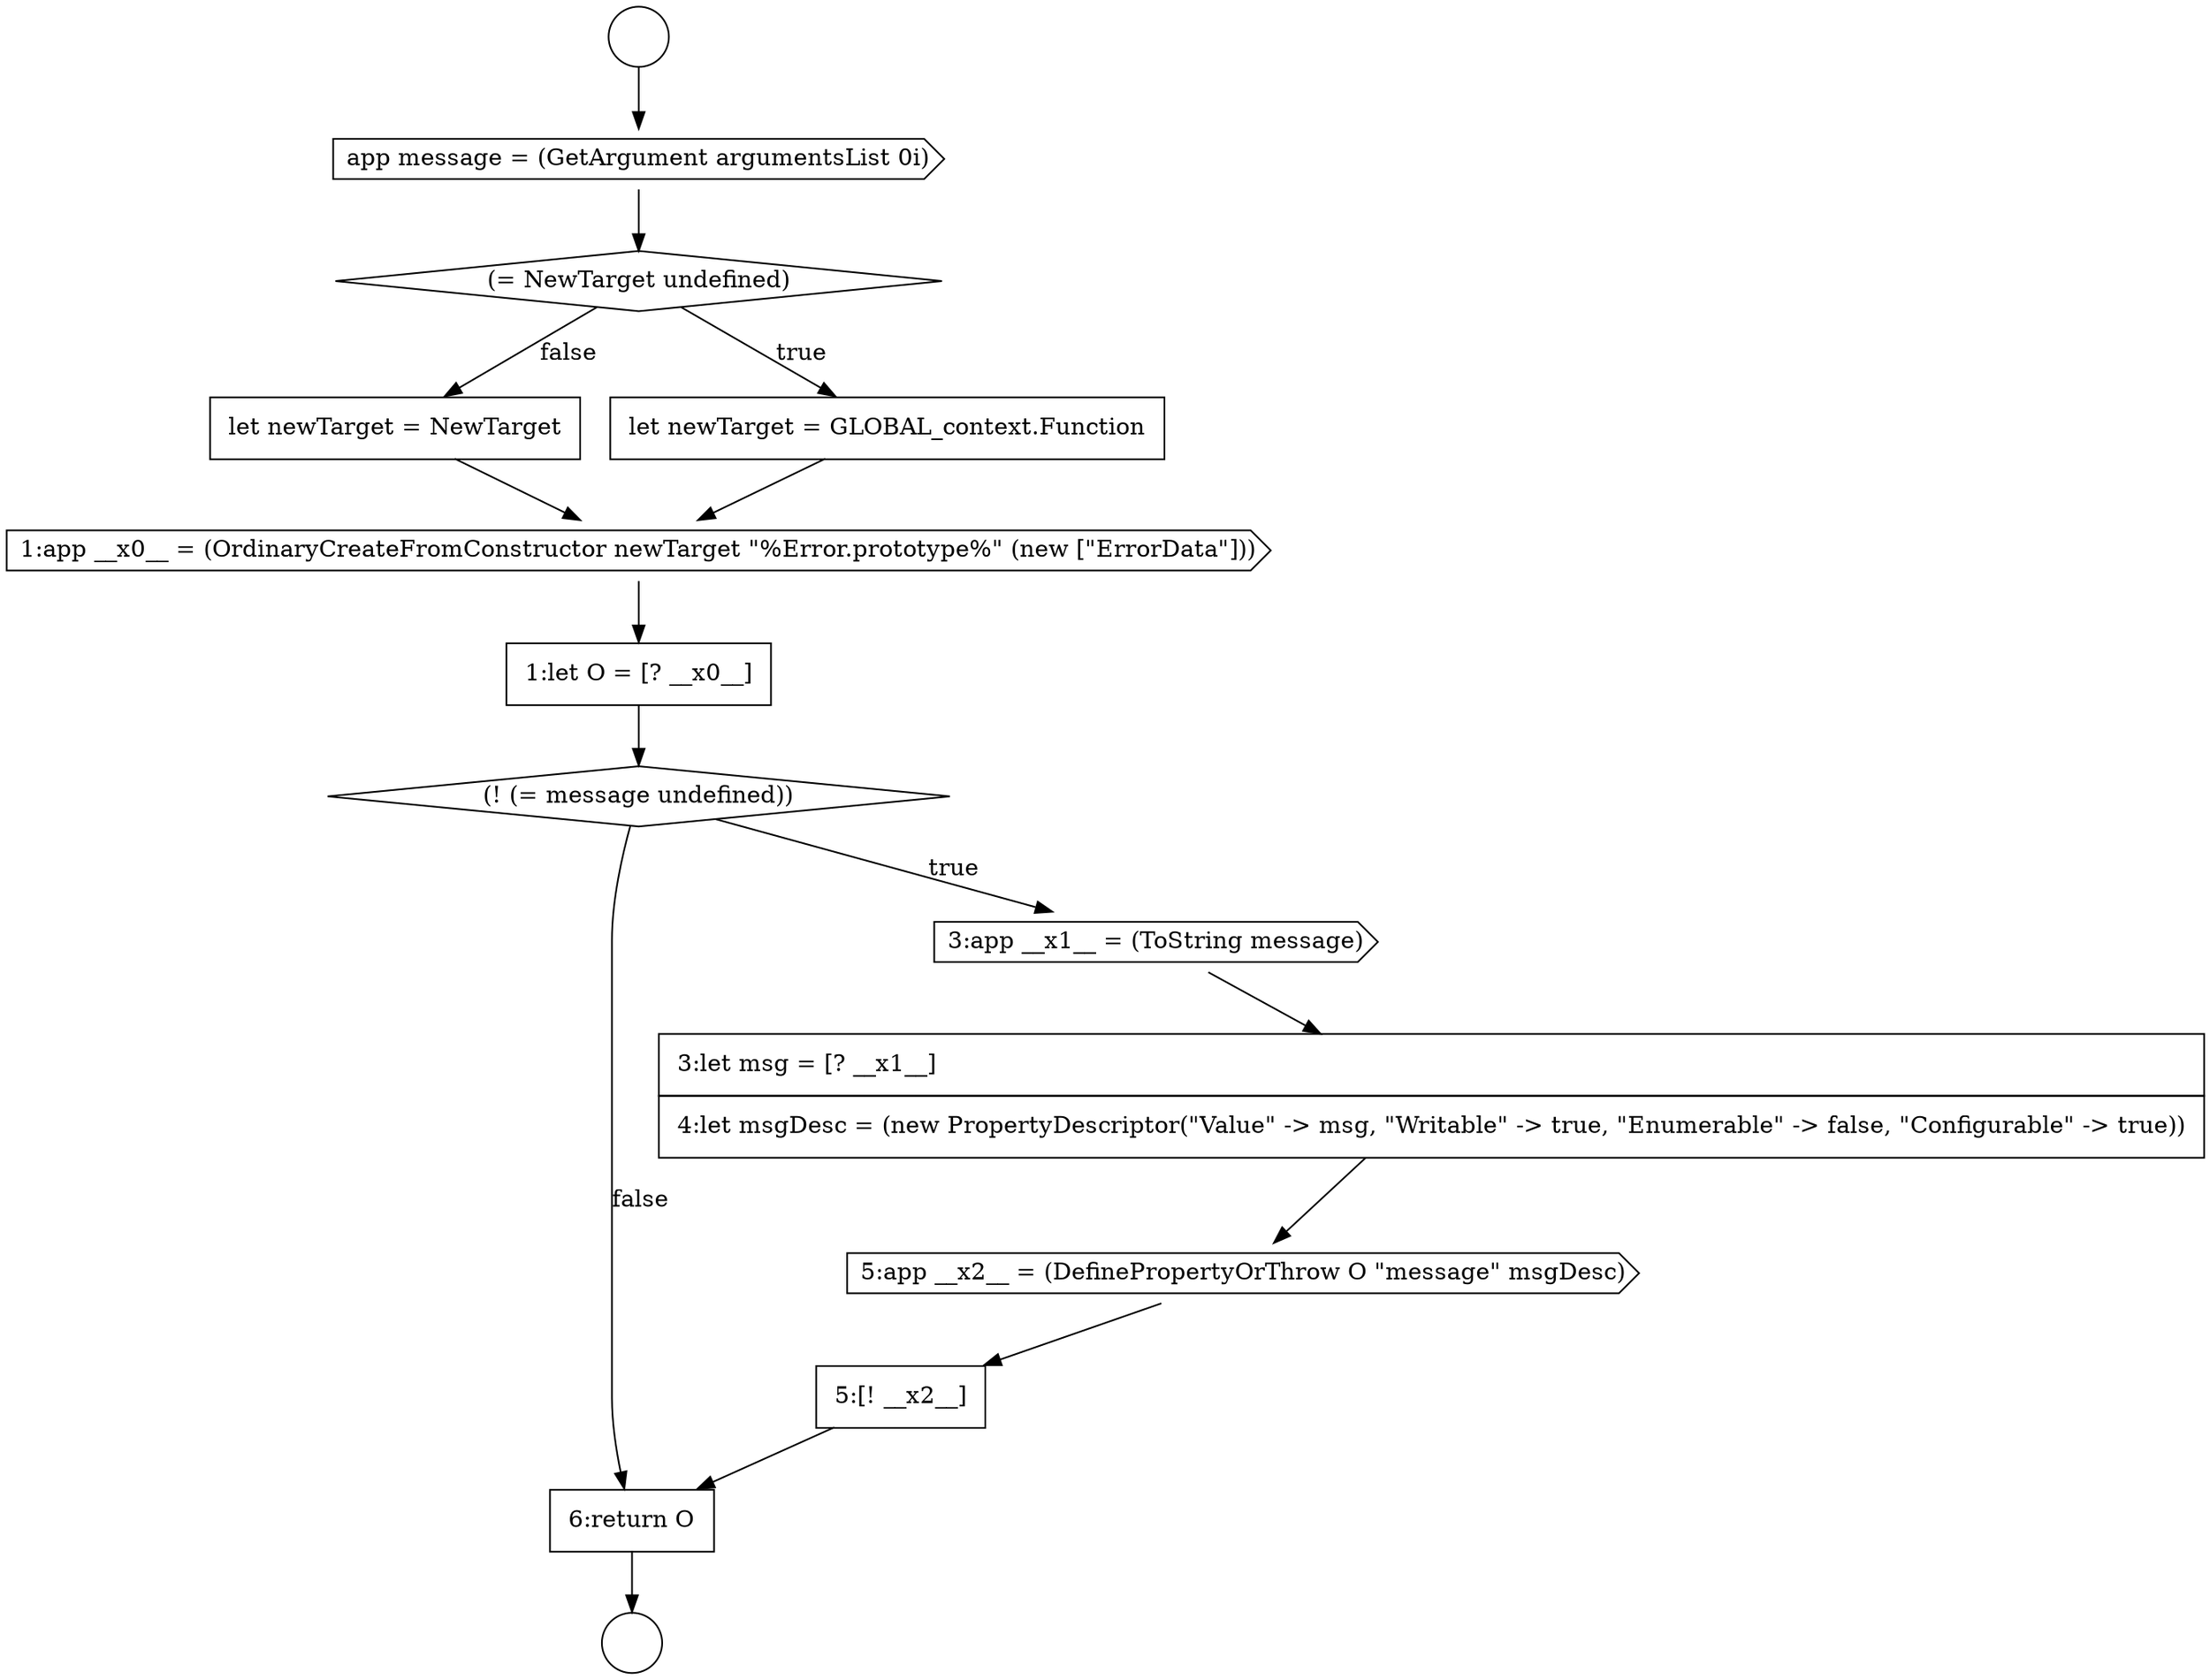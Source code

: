 digraph {
  node12490 [shape=circle label=" " color="black" fillcolor="white" style=filled]
  node12500 [shape=cds, label=<<font color="black">5:app __x2__ = (DefinePropertyOrThrow O &quot;message&quot; msgDesc)</font>> color="black" fillcolor="white" style=filled]
  node12494 [shape=none, margin=0, label=<<font color="black">
    <table border="0" cellborder="1" cellspacing="0" cellpadding="10">
      <tr><td align="left">let newTarget = NewTarget</td></tr>
    </table>
  </font>> color="black" fillcolor="white" style=filled]
  node12499 [shape=none, margin=0, label=<<font color="black">
    <table border="0" cellborder="1" cellspacing="0" cellpadding="10">
      <tr><td align="left">3:let msg = [? __x1__]</td></tr>
      <tr><td align="left">4:let msgDesc = (new PropertyDescriptor(&quot;Value&quot; -&gt; msg, &quot;Writable&quot; -&gt; true, &quot;Enumerable&quot; -&gt; false, &quot;Configurable&quot; -&gt; true))</td></tr>
    </table>
  </font>> color="black" fillcolor="white" style=filled]
  node12489 [shape=circle label=" " color="black" fillcolor="white" style=filled]
  node12493 [shape=none, margin=0, label=<<font color="black">
    <table border="0" cellborder="1" cellspacing="0" cellpadding="10">
      <tr><td align="left">let newTarget = GLOBAL_context.Function</td></tr>
    </table>
  </font>> color="black" fillcolor="white" style=filled]
  node12501 [shape=none, margin=0, label=<<font color="black">
    <table border="0" cellborder="1" cellspacing="0" cellpadding="10">
      <tr><td align="left">5:[! __x2__]</td></tr>
    </table>
  </font>> color="black" fillcolor="white" style=filled]
  node12496 [shape=none, margin=0, label=<<font color="black">
    <table border="0" cellborder="1" cellspacing="0" cellpadding="10">
      <tr><td align="left">1:let O = [? __x0__]</td></tr>
    </table>
  </font>> color="black" fillcolor="white" style=filled]
  node12497 [shape=diamond, label=<<font color="black">(! (= message undefined))</font>> color="black" fillcolor="white" style=filled]
  node12492 [shape=diamond, label=<<font color="black">(= NewTarget undefined)</font>> color="black" fillcolor="white" style=filled]
  node12502 [shape=none, margin=0, label=<<font color="black">
    <table border="0" cellborder="1" cellspacing="0" cellpadding="10">
      <tr><td align="left">6:return O</td></tr>
    </table>
  </font>> color="black" fillcolor="white" style=filled]
  node12495 [shape=cds, label=<<font color="black">1:app __x0__ = (OrdinaryCreateFromConstructor newTarget &quot;%Error.prototype%&quot; (new [&quot;ErrorData&quot;]))</font>> color="black" fillcolor="white" style=filled]
  node12491 [shape=cds, label=<<font color="black">app message = (GetArgument argumentsList 0i)</font>> color="black" fillcolor="white" style=filled]
  node12498 [shape=cds, label=<<font color="black">3:app __x1__ = (ToString message)</font>> color="black" fillcolor="white" style=filled]
  node12502 -> node12490 [ color="black"]
  node12496 -> node12497 [ color="black"]
  node12491 -> node12492 [ color="black"]
  node12494 -> node12495 [ color="black"]
  node12498 -> node12499 [ color="black"]
  node12493 -> node12495 [ color="black"]
  node12489 -> node12491 [ color="black"]
  node12501 -> node12502 [ color="black"]
  node12495 -> node12496 [ color="black"]
  node12492 -> node12493 [label=<<font color="black">true</font>> color="black"]
  node12492 -> node12494 [label=<<font color="black">false</font>> color="black"]
  node12497 -> node12498 [label=<<font color="black">true</font>> color="black"]
  node12497 -> node12502 [label=<<font color="black">false</font>> color="black"]
  node12500 -> node12501 [ color="black"]
  node12499 -> node12500 [ color="black"]
}
